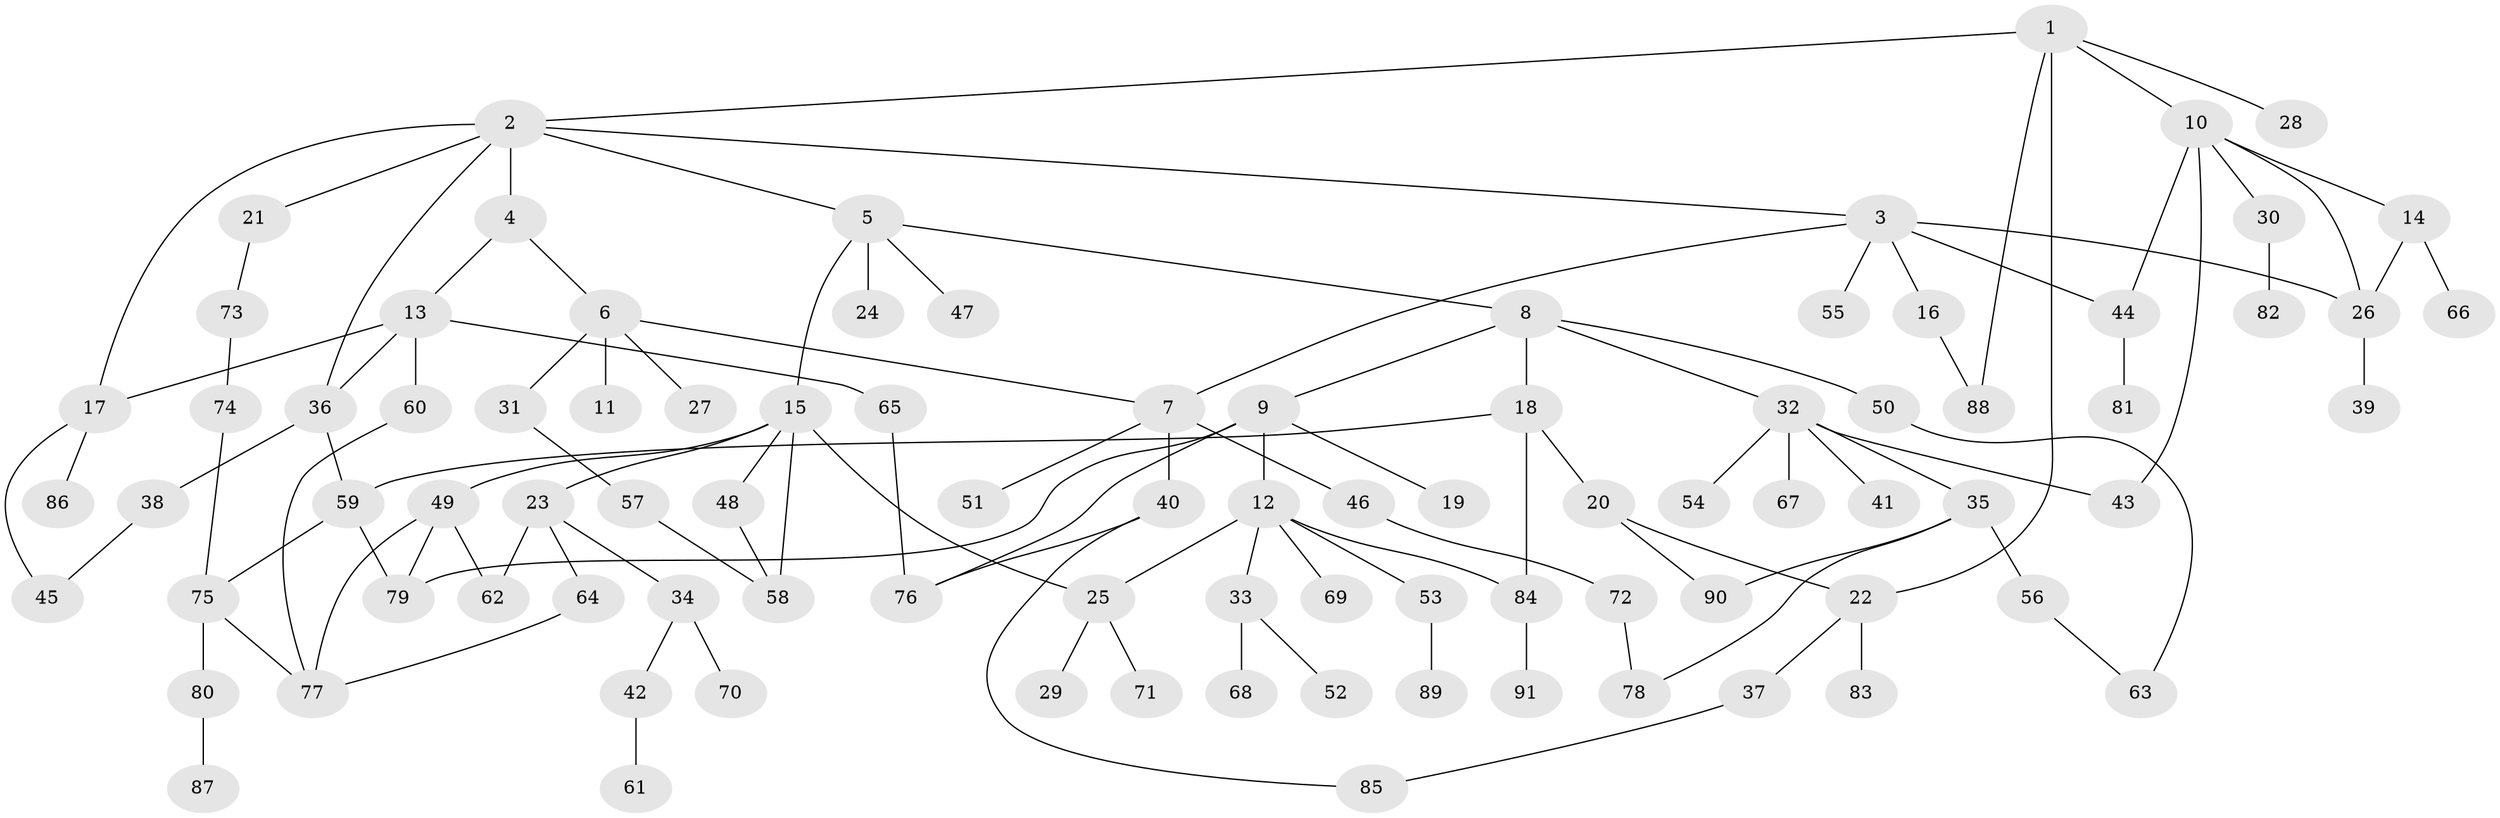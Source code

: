 // Generated by graph-tools (version 1.1) at 2025/13/03/09/25 04:13:17]
// undirected, 91 vertices, 118 edges
graph export_dot {
graph [start="1"]
  node [color=gray90,style=filled];
  1;
  2;
  3;
  4;
  5;
  6;
  7;
  8;
  9;
  10;
  11;
  12;
  13;
  14;
  15;
  16;
  17;
  18;
  19;
  20;
  21;
  22;
  23;
  24;
  25;
  26;
  27;
  28;
  29;
  30;
  31;
  32;
  33;
  34;
  35;
  36;
  37;
  38;
  39;
  40;
  41;
  42;
  43;
  44;
  45;
  46;
  47;
  48;
  49;
  50;
  51;
  52;
  53;
  54;
  55;
  56;
  57;
  58;
  59;
  60;
  61;
  62;
  63;
  64;
  65;
  66;
  67;
  68;
  69;
  70;
  71;
  72;
  73;
  74;
  75;
  76;
  77;
  78;
  79;
  80;
  81;
  82;
  83;
  84;
  85;
  86;
  87;
  88;
  89;
  90;
  91;
  1 -- 2;
  1 -- 10;
  1 -- 22;
  1 -- 28;
  1 -- 88;
  2 -- 3;
  2 -- 4;
  2 -- 5;
  2 -- 21;
  2 -- 36;
  2 -- 17;
  3 -- 16;
  3 -- 26;
  3 -- 55;
  3 -- 7;
  3 -- 44;
  4 -- 6;
  4 -- 13;
  5 -- 8;
  5 -- 15;
  5 -- 24;
  5 -- 47;
  6 -- 7;
  6 -- 11;
  6 -- 27;
  6 -- 31;
  7 -- 40;
  7 -- 46;
  7 -- 51;
  8 -- 9;
  8 -- 18;
  8 -- 32;
  8 -- 50;
  9 -- 12;
  9 -- 19;
  9 -- 76;
  9 -- 79;
  10 -- 14;
  10 -- 30;
  10 -- 44;
  10 -- 43;
  10 -- 26;
  12 -- 25;
  12 -- 33;
  12 -- 53;
  12 -- 69;
  12 -- 84;
  13 -- 17;
  13 -- 60;
  13 -- 65;
  13 -- 36;
  14 -- 66;
  14 -- 26;
  15 -- 23;
  15 -- 48;
  15 -- 49;
  15 -- 58;
  15 -- 25;
  16 -- 88;
  17 -- 45;
  17 -- 86;
  18 -- 20;
  18 -- 59;
  18 -- 84;
  20 -- 90;
  20 -- 22;
  21 -- 73;
  22 -- 37;
  22 -- 83;
  23 -- 34;
  23 -- 62;
  23 -- 64;
  25 -- 29;
  25 -- 71;
  26 -- 39;
  30 -- 82;
  31 -- 57;
  32 -- 35;
  32 -- 41;
  32 -- 43;
  32 -- 54;
  32 -- 67;
  33 -- 52;
  33 -- 68;
  34 -- 42;
  34 -- 70;
  35 -- 56;
  35 -- 90;
  35 -- 78;
  36 -- 38;
  36 -- 59;
  37 -- 85;
  38 -- 45;
  40 -- 76;
  40 -- 85;
  42 -- 61;
  44 -- 81;
  46 -- 72;
  48 -- 58;
  49 -- 79;
  49 -- 77;
  49 -- 62;
  50 -- 63;
  53 -- 89;
  56 -- 63;
  57 -- 58;
  59 -- 75;
  59 -- 79;
  60 -- 77;
  64 -- 77;
  65 -- 76;
  72 -- 78;
  73 -- 74;
  74 -- 75;
  75 -- 80;
  75 -- 77;
  80 -- 87;
  84 -- 91;
}
